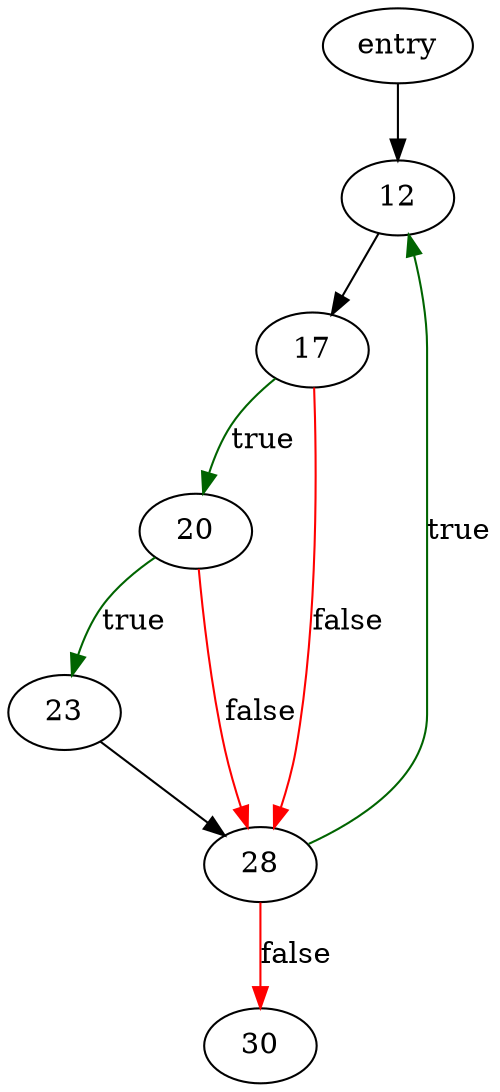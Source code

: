 digraph "walBusyLock" {
	// Node definitions.
	5 [label=entry];
	12;
	17;
	20;
	23;
	28;
	30;

	// Edge definitions.
	5 -> 12;
	12 -> 17;
	17 -> 20 [
		color=darkgreen
		label=true
	];
	17 -> 28 [
		color=red
		label=false
	];
	20 -> 23 [
		color=darkgreen
		label=true
	];
	20 -> 28 [
		color=red
		label=false
	];
	23 -> 28;
	28 -> 12 [
		color=darkgreen
		label=true
	];
	28 -> 30 [
		color=red
		label=false
	];
}